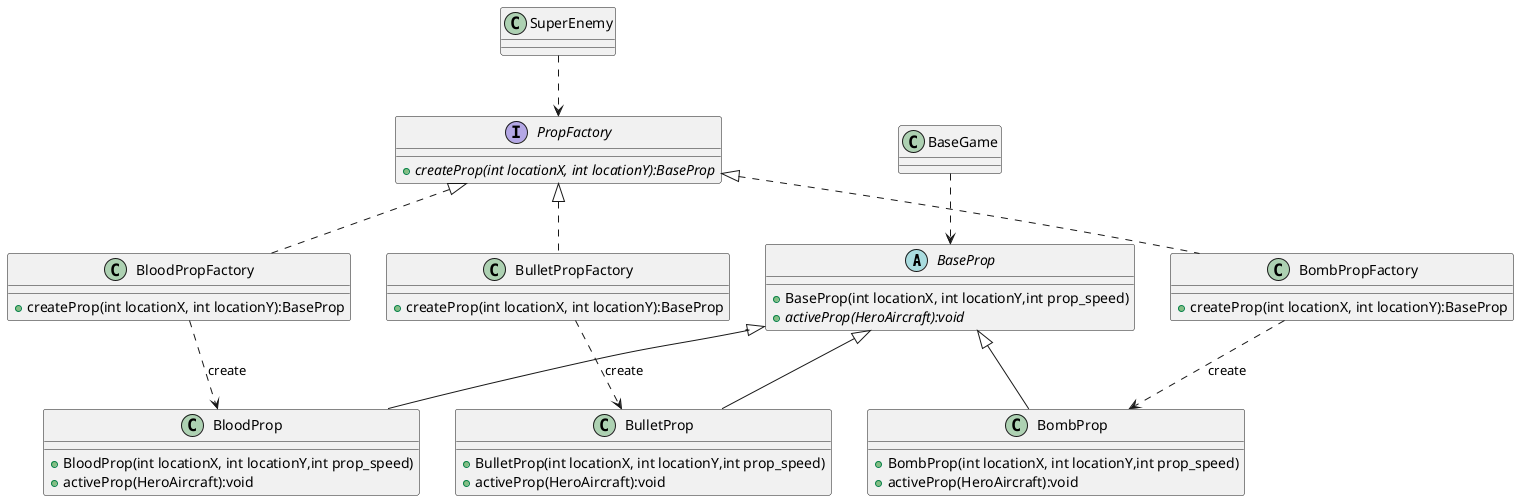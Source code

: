 @startuml
'https://plantuml.com/sequence-diagram

abstract class BaseProp {
'道具类
    + BaseProp(int locationX, int locationY,int prop_speed)
    + {abstract} activeProp(HeroAircraft):void
}


class BloodProp {
'加血道具类
    + BloodProp(int locationX, int locationY,int prop_speed)
    + activeProp(HeroAircraft):void
}

class BombProp {
'炸弹道具类
    + BombProp(int locationX, int locationY,int prop_speed)
    + activeProp(HeroAircraft):void
}

class BulletProp {
'火力道具类
    + BulletProp(int locationX, int locationY,int prop_speed)
    + activeProp(HeroAircraft):void
}

BaseProp <|-- BloodProp
BaseProp <|-- BombProp
BaseProp <|-- BulletProp

interface PropFactory{
    + {abstract} createProp(int locationX, int locationY):BaseProp
}
class BloodPropFactory {
     + createProp(int locationX, int locationY):BaseProp
}
class BombPropFactory {
    + createProp(int locationX, int locationY):BaseProp
}
class BulletPropFactory {
    + createProp(int locationX, int locationY):BaseProp
}

PropFactory <|.. BloodPropFactory
PropFactory <|.. BombPropFactory
PropFactory <|.. BulletPropFactory

BloodPropFactory ..> BloodProp:"«create»"
BombPropFactory ..> BombProp:"«create»"
BulletPropFactory ..> BulletProp:"«create»"

SuperEnemy ..> PropFactory
BaseGame ..> BaseProp

@enduml